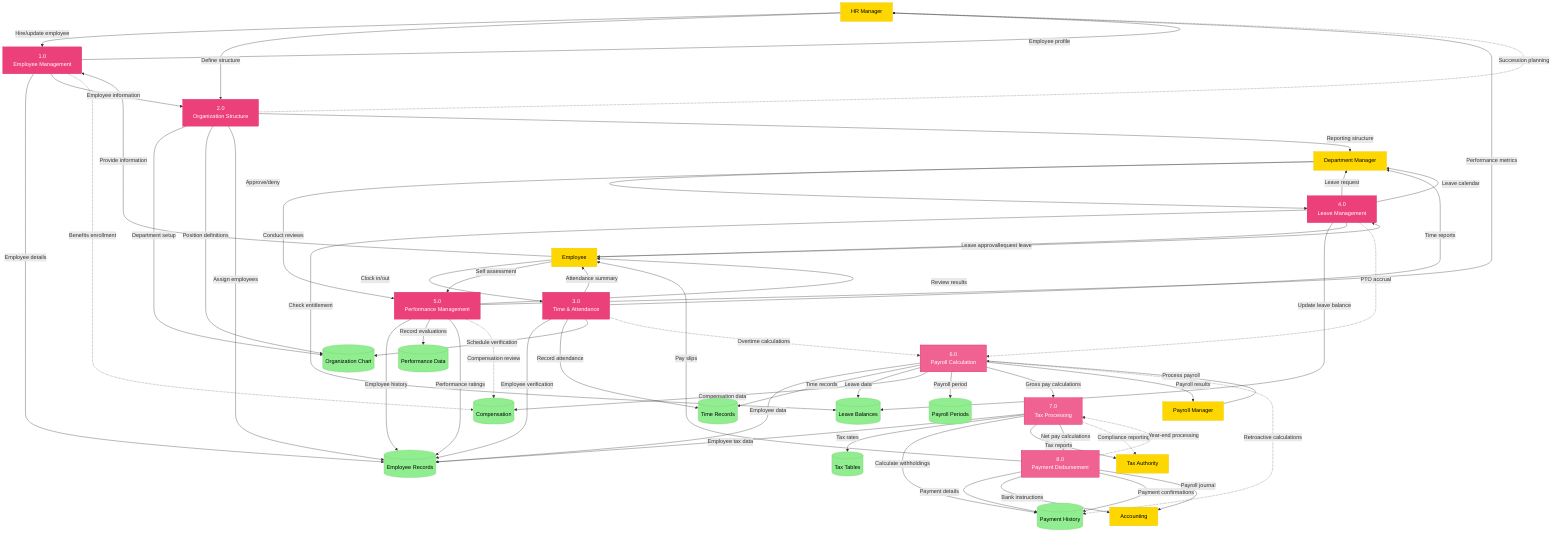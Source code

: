 flowchart TD
    %% External entities
    HR[HR Manager]:::external
    DM[Department Manager]:::external
    EM[Employee]:::external
    PM[Payroll Manager]:::external
    TX[Tax Authority]:::external
    AC[Accounting]:::external
    
    %% Processes
    P1[1.0\nEmployee Management]:::process_hr
    P2[2.0\nOrganization Structure]:::process_hr
    P3[3.0\nTime & Attendance]:::process_hr
    P4[4.0\nLeave Management]:::process_hr
    P5[5.0\nPerformance Management]:::process_hr
    P6[6.0\nPayroll Calculation]:::process_pay
    P7[7.0\nTax Processing]:::process_pay
    P8[8.0\nPayment Disbursement]:::process_pay
    
    %% Data stores
    DS1[(Employee Records)]:::datastore
    DS2[(Organization Chart)]:::datastore
    DS3[(Time Records)]:::datastore
    DS4[(Leave Balances)]:::datastore
    DS5[(Performance Data)]:::datastore
    DS6[(Compensation)]:::datastore
    DS7[(Payroll Periods)]:::datastore
    DS8[(Tax Tables)]:::datastore
    DS9[(Payment History)]:::datastore
    
    %% Data flows
    %% Employee management flow
    HR -->|Hire/update employee| P1
    EM -->|Provide information| P1
    P1 -->|Employee details| DS1
    P1 -->|Employee profile| HR
    P1 -->|Employee information| P2
    
    %% Organization structure flow
    HR -->|Define structure| P2
    P2 -->|Department setup| DS2
    P2 -->|Position definitions| DS2
    P2 -->|Assign employees| DS1
    P2 -->|Reporting structure| DM
    
    %% Time & attendance flow
    EM -->|Clock in/out| P3
    P3 -->|Employee verification| DS1
    P3 -->|Record attendance| DS3
    P3 -->|Schedule verification| DS2
    P3 -->|Attendance summary| EM
    P3 -->|Time reports| DM
    
    %% Leave management flow
    EM -->|Request leave| P4
    P4 -->|Check entitlement| DS4
    P4 -->|Leave request| DM
    DM -->|Approve/deny| P4
    P4 -->|Update leave balance| DS4
    P4 -->|Leave approval| EM
    P4 -->|Leave calendar| DM
    
    %% Performance management flow
    DM -->|Conduct reviews| P5
    EM -->|Self assessment| P5
    P5 -->|Employee history| DS1
    P5 -->|Record evaluations| DS5
    P5 -->|Performance ratings| DS1
    P5 -->|Review results| EM
    P5 -->|Performance metrics| HR
    
    %% Payroll calculation flow
    PM -->|Process payroll| P6
    P6 -->|Employee data| DS1
    P6 -->|Time records| DS3
    P6 -->|Leave data| DS4
    P6 -->|Compensation data| DS6
    P6 -->|Payroll period| DS7
    P6 -->|Gross pay calculations| P7
    P6 -->|Payroll results| PM
    
    %% Tax processing flow
    P7 -->|Employee tax data| DS1
    P7 -->|Tax rates| DS8
    P7 -->|Calculate withholdings| DS9
    P7 -->|Tax reports| TX
    P7 -->|Net pay calculations| P8
    
    %% Payment disbursement flow
    P8 -->|Payment details| DS9
    P8 -->|Bank instructions| AC
    P8 -->|Payment confirmations| DS9
    P8 -->|Pay slips| EM
    P8 -->|Payroll journal| AC
    
    %% Optional connections
    P1 -.->|Benefits enrollment| DS6
    P2 -.->|Succession planning| HR
    P3 -.->|Overtime calculations| P6
    P4 -.->|PTO accrual| P6
    P5 -.->|Compensation review| DS6
    P6 -.->|Retroactive calculations| DS9
    P7 -.->|Compliance reporting| TX
    P8 -.->|Year-end processing| P7
    
    %% Styles
    classDef external fill:#FFD700,stroke:#E6C300,color:black
    classDef process_hr fill:#EC407A,stroke:#D81B60,color:white
    classDef process_pay fill:#F06292,stroke:#D81B60,color:white
    classDef datastore fill:#90EE90,stroke:#7BC96F,color:black